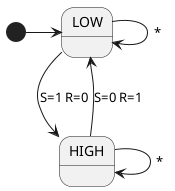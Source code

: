 @startuml
[*] -> LOW
LOW --> HIGH: S=1 R=0
LOW --> LOW: *
HIGH --> LOW: S=0 R=1
HIGH --> HIGH: *
@enduml
